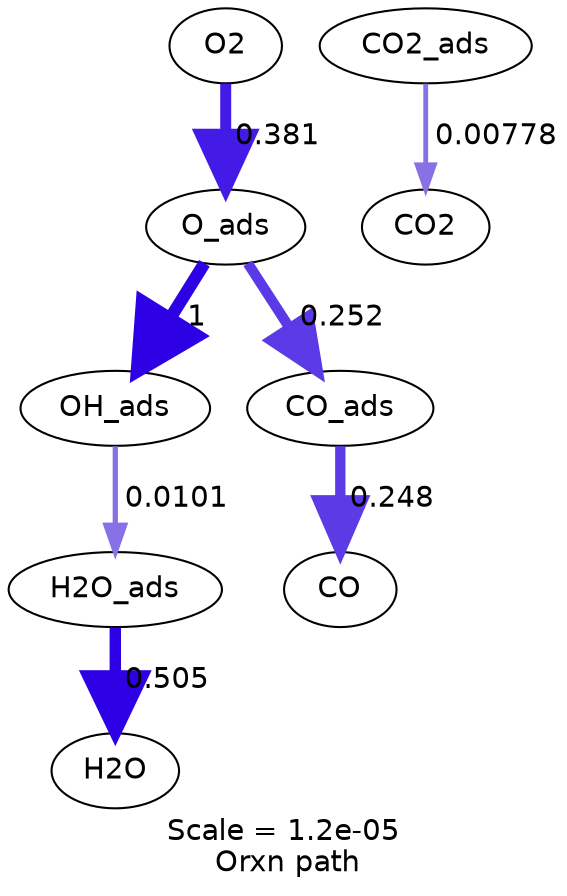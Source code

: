 digraph reaction_paths {
center=1;
s1 -> s18[fontname="Helvetica", style="setlinewidth(5.27)", arrowsize=2.64, color="0.7, 0.881, 0.9"
, label=" 0.381"];
s18 -> s11[fontname="Helvetica", style="setlinewidth(6)", arrowsize=3, color="0.7, 1.5, 0.9"
, label=" 1"];
s18 -> s12[fontname="Helvetica", style="setlinewidth(4.96)", arrowsize=2.48, color="0.7, 0.752, 0.9"
, label=" 0.252"];
s11 -> s10[fontname="Helvetica", style="setlinewidth(2.53)", arrowsize=1.27, color="0.7, 0.51, 0.9"
, label=" 0.0101"];
s10 -> s2[fontname="Helvetica", style="setlinewidth(5.48)", arrowsize=2.74, color="0.7, 1.01, 0.9"
, label=" 0.505"];
s13 -> s5[fontname="Helvetica", style="setlinewidth(2.33)", arrowsize=1.17, color="0.7, 0.508, 0.9"
, label=" 0.00778"];
s12 -> s4[fontname="Helvetica", style="setlinewidth(4.95)", arrowsize=2.47, color="0.7, 0.748, 0.9"
, label=" 0.248"];
s1 [ fontname="Helvetica", label="O2"];
s2 [ fontname="Helvetica", label="H2O"];
s4 [ fontname="Helvetica", label="CO"];
s5 [ fontname="Helvetica", label="CO2"];
s10 [ fontname="Helvetica", label="H2O_ads"];
s11 [ fontname="Helvetica", label="OH_ads"];
s12 [ fontname="Helvetica", label="CO_ads"];
s13 [ fontname="Helvetica", label="CO2_ads"];
s18 [ fontname="Helvetica", label="O_ads"];
 label = "Scale = 1.2e-05\l Orxn path";
 fontname = "Helvetica";
}
